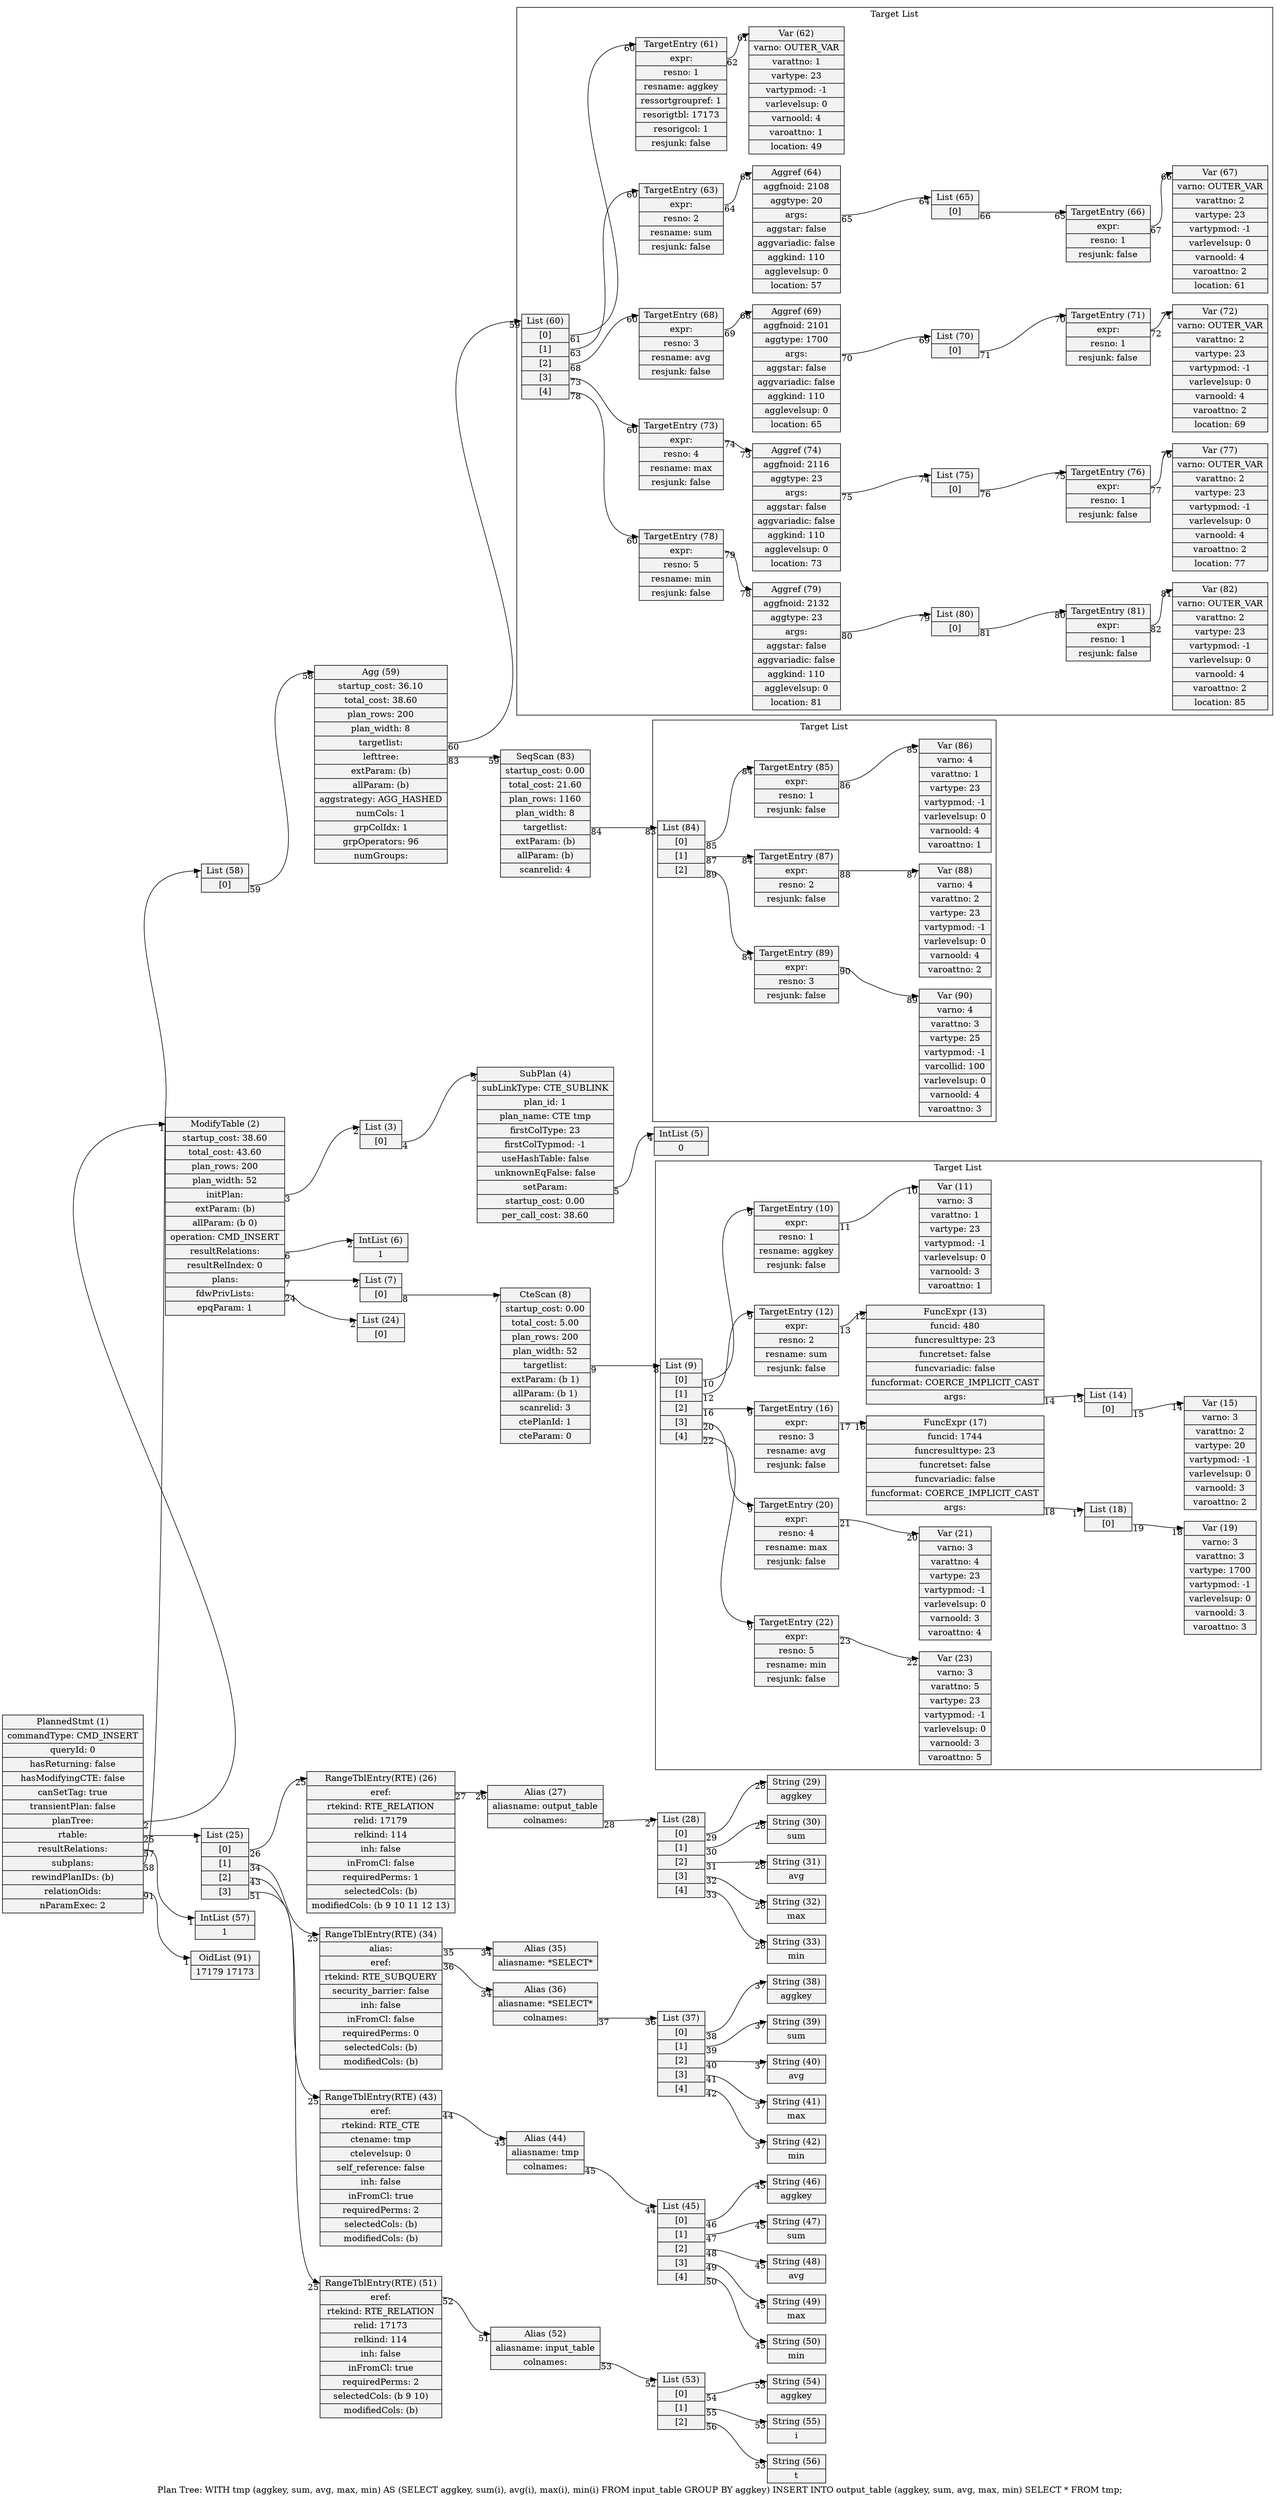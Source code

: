 digraph {
graph [rankdir = "LR", label = "Plan Tree: WITH tmp (aggkey, sum, avg, max, min) AS (SELECT aggkey, sum(i), avg(i), max(i), min(i) FROM input_table GROUP BY aggkey) INSERT INTO output_table (aggkey, sum, avg, max, min) SELECT * FROM tmp;"]
node  [shape=record,style=filled,fillcolor=gray95]
edge  [arrowtail=empty]
27[label = "<head> Alias (27)|aliasname: output_table|<colnames> colnames: "]
29[label = "<head> String (29)|aggkey"]
28[label = "<head> List (28)|<1> [0]|<2> [1]|<3> [2]|<4> [3]|<5> [4]"]
30[label = "<head> String (30)|sum"]
31[label = "<head> String (31)|avg"]
32[label = "<head> String (32)|max"]
33[label = "<head> String (33)|min"]
35[label = "<head> Alias (35)|aliasname: *SELECT*"]
36[label = "<head> Alias (36)|aliasname: *SELECT*|<colnames> colnames: "]
38[label = "<head> String (38)|aggkey"]
37[label = "<head> List (37)|<1> [0]|<2> [1]|<3> [2]|<4> [3]|<5> [4]"]
39[label = "<head> String (39)|sum"]
40[label = "<head> String (40)|avg"]
41[label = "<head> String (41)|max"]
42[label = "<head> String (42)|min"]
52[label = "<head> Alias (52)|aliasname: input_table|<colnames> colnames: "]
53[label = "<head> List (53)|<1> [0]|<2> [1]|<3> [2]"]
54[label = "<head> String (54)|aggkey"]
55[label = "<head> String (55)|i"]
56[label = "<head> String (56)|t"]
83[label = "<head> SeqScan (83)|startup_cost: 0.00|total_cost: 21.60|plan_rows: 1160|plan_width: 8|<targetlist> targetlist: |extParam: (b)|allParam: (b)|scanrelid: 4"]
59[label = "<head> Agg (59)|startup_cost: 36.10|total_cost: 38.60|plan_rows: 200|plan_width: 8|<targetlist> targetlist: |<lefttree> lefttree: |extParam: (b)|allParam: (b)|aggstrategy: AGG_HASHED|numCols: 1|grpColIdx: 1|grpOperators: 96|numGroups: "]
4[label = "<head> SubPlan (4)|subLinkType: CTE_SUBLINK|plan_id: 1|plan_name: CTE tmp|firstColType: 23|firstColTypmod: -1|useHashTable: false|unknownEqFalse: false|<setParam> setParam: |startup_cost: 0.00|per_call_cost: 38.60"]
5[label = "<head> IntList (5)|0 "]
58[label = "<head> List (58)|<1> [0]"]
3[label = "<head> List (3)|<1> [0]"]
44[label = "<head> Alias (44)|aliasname: tmp|<colnames> colnames: "]
45[label = "<head> List (45)|<1> [0]|<2> [1]|<3> [2]|<4> [3]|<5> [4]"]
46[label = "<head> String (46)|aggkey"]
47[label = "<head> String (47)|sum"]
48[label = "<head> String (48)|avg"]
49[label = "<head> String (49)|max"]
50[label = "<head> String (50)|min"]
8[label = "<head> CteScan (8)|startup_cost: 0.00|total_cost: 5.00|plan_rows: 200|plan_width: 52|<targetlist> targetlist: |extParam: (b 1)|allParam: (b 1)|scanrelid: 3|ctePlanId: 1|cteParam: 0"]
7[label = "<head> List (7)|<1> [0]"]
6[label = "<head> IntList (6)|1 "]
2[label = "<head> ModifyTable (2)|startup_cost: 38.60|total_cost: 43.60|plan_rows: 200|plan_width: 52|<initPlan> initPlan: |extParam: (b)|allParam: (b 0)|operation: CMD_INSERT|<resultRelations> resultRelations: |resultRelIndex: 0|<plans> plans: |<fdwPrivLists> fdwPrivLists: |epqParam: 1"]
24[label = "<head> List (24)|<1> [0]"]
26[label = "<head> RangeTblEntry(RTE) (26)|<eref> eref: |rtekind: RTE_RELATION|relid: 17179|relkind: 114|inh: false|inFromCl: false|requiredPerms: 1|selectedCols: (b)|modifiedCols: (b 9 10 11 12 13)"]
25[label = "<head> List (25)|<1> [0]|<2> [1]|<3> [2]|<4> [3]"]
91[label = "<head> OidList (91)|17179 17173 "]
34[label = "<head> RangeTblEntry(RTE) (34)|<alias> alias: |<eref> eref: |rtekind: RTE_SUBQUERY|security_barrier: false|inh: false|inFromCl: false|requiredPerms: 0|selectedCols: (b)|modifiedCols: (b)"]
43[label = "<head> RangeTblEntry(RTE) (43)|<eref> eref: |rtekind: RTE_CTE|ctename: tmp|ctelevelsup: 0|self_reference: false|inh: false|inFromCl: true|requiredPerms: 2|selectedCols: (b)|modifiedCols: (b)"]
57[label = "<head> IntList (57)|1 "]
51[label = "<head> RangeTblEntry(RTE) (51)|<eref> eref: |rtekind: RTE_RELATION|relid: 17173|relkind: 114|inh: false|inFromCl: true|requiredPerms: 2|selectedCols: (b 9 10)|modifiedCols: (b)"]
1[label = "<head> PlannedStmt (1)|commandType: CMD_INSERT|queryId: 0|hasReturning: false|hasModifyingCTE: false|canSetTag: true|transientPlan: false|<planTree> planTree: |<rtable> rtable: |<resultRelations> resultRelations: |<subplans> subplans: |rewindPlanIDs: (b)|<relationOids> relationOids: |nParamExec: 2"]

27:colnames -> 28:head [headlabel = "27", taillabel = "28"]
28:1 -> 29:head [headlabel = "28", taillabel = "29"]
28:2 -> 30:head [headlabel = "28", taillabel = "30"]
28:3 -> 31:head [headlabel = "28", taillabel = "31"]
28:4 -> 32:head [headlabel = "28", taillabel = "32"]
28:5 -> 33:head [headlabel = "28", taillabel = "33"]
36:colnames -> 37:head [headlabel = "36", taillabel = "37"]
37:1 -> 38:head [headlabel = "37", taillabel = "38"]
37:2 -> 39:head [headlabel = "37", taillabel = "39"]
37:3 -> 40:head [headlabel = "37", taillabel = "40"]
37:4 -> 41:head [headlabel = "37", taillabel = "41"]
37:5 -> 42:head [headlabel = "37", taillabel = "42"]
52:colnames -> 53:head [headlabel = "52", taillabel = "53"]
53:1 -> 54:head [headlabel = "53", taillabel = "54"]
53:2 -> 55:head [headlabel = "53", taillabel = "55"]
53:3 -> 56:head [headlabel = "53", taillabel = "56"]
83:targetlist -> 84:head [headlabel = "83", taillabel = "84"]
59:lefttree -> 83:head [headlabel = "59", taillabel = "83"]
59:targetlist -> 60:head [headlabel = "59", taillabel = "60"]
4:setParam -> 5:head [headlabel = "4", taillabel = "5"]
58:1 -> 59:head [headlabel = "58", taillabel = "59"]
3:1 -> 4:head [headlabel = "3", taillabel = "4"]
44:colnames -> 45:head [headlabel = "44", taillabel = "45"]
45:1 -> 46:head [headlabel = "45", taillabel = "46"]
45:2 -> 47:head [headlabel = "45", taillabel = "47"]
45:3 -> 48:head [headlabel = "45", taillabel = "48"]
45:4 -> 49:head [headlabel = "45", taillabel = "49"]
45:5 -> 50:head [headlabel = "45", taillabel = "50"]
8:targetlist -> 9:head [headlabel = "8", taillabel = "9"]
7:1 -> 8:head [headlabel = "7", taillabel = "8"]
2:initPlan -> 3:head [headlabel = "2", taillabel = "3"]
2:plans -> 7:head [headlabel = "2", taillabel = "7"]
2:resultRelations -> 6:head [headlabel = "2", taillabel = "6"]
2:fdwPrivLists -> 24:head [headlabel = "2", taillabel = "24"]
26:eref -> 27:head [headlabel = "26", taillabel = "27"]
25:1 -> 26:head [headlabel = "25", taillabel = "26"]
25:2 -> 34:head [headlabel = "25", taillabel = "34"]
25:3 -> 43:head [headlabel = "25", taillabel = "43"]
25:4 -> 51:head [headlabel = "25", taillabel = "51"]
34:alias -> 35:head [headlabel = "34", taillabel = "35"]
34:eref -> 36:head [headlabel = "34", taillabel = "36"]
43:eref -> 44:head [headlabel = "43", taillabel = "44"]
51:eref -> 52:head [headlabel = "51", taillabel = "52"]
1:subplans -> 58:head [headlabel = "1", taillabel = "58"]
1:planTree -> 2:head [headlabel = "1", taillabel = "2"]
1:rtable -> 25:head [headlabel = "1", taillabel = "25"]
1:relationOids -> 91:head [headlabel = "1", taillabel = "91"]
1:resultRelations -> 57:head [headlabel = "1", taillabel = "57"]

subgraph cluster_0 {
	label = "Target List";
	10[label = "<head> TargetEntry (10)|<expr> expr: |resno: 1|resname: aggkey|resjunk: false"]
	11[label = "<head> Var (11)|varno: 3|varattno: 1|vartype: 23|vartypmod: -1|varlevelsup: 0|varnoold: 3|varoattno: 1"]
	12[label = "<head> TargetEntry (12)|<expr> expr: |resno: 2|resname: sum|resjunk: false"]
	15[label = "<head> Var (15)|varno: 3|varattno: 2|vartype: 20|vartypmod: -1|varlevelsup: 0|varnoold: 3|varoattno: 2"]
	14[label = "<head> List (14)|<1> [0]"]
	13[label = "<head> FuncExpr (13)|funcid: 480|funcresulttype: 23|funcretset: false|funcvariadic: false|funcformat: COERCE_IMPLICIT_CAST|<args> args: "]
	16[label = "<head> TargetEntry (16)|<expr> expr: |resno: 3|resname: avg|resjunk: false"]
	19[label = "<head> Var (19)|varno: 3|varattno: 3|vartype: 1700|vartypmod: -1|varlevelsup: 0|varnoold: 3|varoattno: 3"]
	18[label = "<head> List (18)|<1> [0]"]
	17[label = "<head> FuncExpr (17)|funcid: 1744|funcresulttype: 23|funcretset: false|funcvariadic: false|funcformat: COERCE_IMPLICIT_CAST|<args> args: "]
	20[label = "<head> TargetEntry (20)|<expr> expr: |resno: 4|resname: max|resjunk: false"]
	21[label = "<head> Var (21)|varno: 3|varattno: 4|vartype: 23|vartypmod: -1|varlevelsup: 0|varnoold: 3|varoattno: 4"]
	22[label = "<head> TargetEntry (22)|<expr> expr: |resno: 5|resname: min|resjunk: false"]
	23[label = "<head> Var (23)|varno: 3|varattno: 5|vartype: 23|vartypmod: -1|varlevelsup: 0|varnoold: 3|varoattno: 5"]
	9[label = "<head> List (9)|<1> [0]|<2> [1]|<3> [2]|<4> [3]|<5> [4]"]

	10:expr -> 11:head [headlabel = "10", taillabel = "11"]
	12:expr -> 13:head [headlabel = "12", taillabel = "13"]
	14:1 -> 15:head [headlabel = "14", taillabel = "15"]
	13:args -> 14:head [headlabel = "13", taillabel = "14"]
	16:expr -> 17:head [headlabel = "16", taillabel = "17"]
	18:1 -> 19:head [headlabel = "18", taillabel = "19"]
	17:args -> 18:head [headlabel = "17", taillabel = "18"]
	20:expr -> 21:head [headlabel = "20", taillabel = "21"]
	22:expr -> 23:head [headlabel = "22", taillabel = "23"]
	9:1 -> 10:head [headlabel = "9", taillabel = "10"]
	9:2 -> 12:head [headlabel = "9", taillabel = "12"]
	9:3 -> 16:head [headlabel = "9", taillabel = "16"]
	9:4 -> 20:head [headlabel = "9", taillabel = "20"]
	9:5 -> 22:head [headlabel = "9", taillabel = "22"]
}

subgraph cluster_1 {
	label = "Target List";
	62[label = "<head> Var (62)|varno: OUTER_VAR|varattno: 1|vartype: 23|vartypmod: -1|varlevelsup: 0|varnoold: 4|varoattno: 1|location: 49"]
	61[label = "<head> TargetEntry (61)|<expr> expr: |resno: 1|resname: aggkey|ressortgroupref: 1|resorigtbl: 17173|resorigcol: 1|resjunk: false"]
	60[label = "<head> List (60)|<1> [0]|<2> [1]|<3> [2]|<4> [3]|<5> [4]"]
	64[label = "<head> Aggref (64)|aggfnoid: 2108|aggtype: 20|<args> args: |aggstar: false|aggvariadic: false|aggkind: 110|agglevelsup: 0|location: 57"]
	66[label = "<head> TargetEntry (66)|<expr> expr: |resno: 1|resjunk: false"]
	67[label = "<head> Var (67)|varno: OUTER_VAR|varattno: 2|vartype: 23|vartypmod: -1|varlevelsup: 0|varnoold: 4|varoattno: 2|location: 61"]
	65[label = "<head> List (65)|<1> [0]"]
	63[label = "<head> TargetEntry (63)|<expr> expr: |resno: 2|resname: sum|resjunk: false"]
	69[label = "<head> Aggref (69)|aggfnoid: 2101|aggtype: 1700|<args> args: |aggstar: false|aggvariadic: false|aggkind: 110|agglevelsup: 0|location: 65"]
	71[label = "<head> TargetEntry (71)|<expr> expr: |resno: 1|resjunk: false"]
	72[label = "<head> Var (72)|varno: OUTER_VAR|varattno: 2|vartype: 23|vartypmod: -1|varlevelsup: 0|varnoold: 4|varoattno: 2|location: 69"]
	70[label = "<head> List (70)|<1> [0]"]
	68[label = "<head> TargetEntry (68)|<expr> expr: |resno: 3|resname: avg|resjunk: false"]
	74[label = "<head> Aggref (74)|aggfnoid: 2116|aggtype: 23|<args> args: |aggstar: false|aggvariadic: false|aggkind: 110|agglevelsup: 0|location: 73"]
	76[label = "<head> TargetEntry (76)|<expr> expr: |resno: 1|resjunk: false"]
	77[label = "<head> Var (77)|varno: OUTER_VAR|varattno: 2|vartype: 23|vartypmod: -1|varlevelsup: 0|varnoold: 4|varoattno: 2|location: 77"]
	75[label = "<head> List (75)|<1> [0]"]
	73[label = "<head> TargetEntry (73)|<expr> expr: |resno: 4|resname: max|resjunk: false"]
	79[label = "<head> Aggref (79)|aggfnoid: 2132|aggtype: 23|<args> args: |aggstar: false|aggvariadic: false|aggkind: 110|agglevelsup: 0|location: 81"]
	81[label = "<head> TargetEntry (81)|<expr> expr: |resno: 1|resjunk: false"]
	82[label = "<head> Var (82)|varno: OUTER_VAR|varattno: 2|vartype: 23|vartypmod: -1|varlevelsup: 0|varnoold: 4|varoattno: 2|location: 85"]
	80[label = "<head> List (80)|<1> [0]"]
	78[label = "<head> TargetEntry (78)|<expr> expr: |resno: 5|resname: min|resjunk: false"]

	61:expr -> 62:head [headlabel = "61", taillabel = "62"]
	60:1 -> 61:head [headlabel = "60", taillabel = "61"]
	60:2 -> 63:head [headlabel = "60", taillabel = "63"]
	60:3 -> 68:head [headlabel = "60", taillabel = "68"]
	60:4 -> 73:head [headlabel = "60", taillabel = "73"]
	60:5 -> 78:head [headlabel = "60", taillabel = "78"]
	64:args -> 65:head [headlabel = "64", taillabel = "65"]
	66:expr -> 67:head [headlabel = "66", taillabel = "67"]
	65:1 -> 66:head [headlabel = "65", taillabel = "66"]
	63:expr -> 64:head [headlabel = "63", taillabel = "64"]
	69:args -> 70:head [headlabel = "69", taillabel = "70"]
	71:expr -> 72:head [headlabel = "71", taillabel = "72"]
	70:1 -> 71:head [headlabel = "70", taillabel = "71"]
	68:expr -> 69:head [headlabel = "68", taillabel = "69"]
	74:args -> 75:head [headlabel = "74", taillabel = "75"]
	76:expr -> 77:head [headlabel = "76", taillabel = "77"]
	75:1 -> 76:head [headlabel = "75", taillabel = "76"]
	73:expr -> 74:head [headlabel = "73", taillabel = "74"]
	79:args -> 80:head [headlabel = "79", taillabel = "80"]
	81:expr -> 82:head [headlabel = "81", taillabel = "82"]
	80:1 -> 81:head [headlabel = "80", taillabel = "81"]
	78:expr -> 79:head [headlabel = "78", taillabel = "79"]
}

subgraph cluster_2 {
	label = "Target List";
	85[label = "<head> TargetEntry (85)|<expr> expr: |resno: 1|resjunk: false"]
	86[label = "<head> Var (86)|varno: 4|varattno: 1|vartype: 23|vartypmod: -1|varlevelsup: 0|varnoold: 4|varoattno: 1"]
	84[label = "<head> List (84)|<1> [0]|<2> [1]|<3> [2]"]
	87[label = "<head> TargetEntry (87)|<expr> expr: |resno: 2|resjunk: false"]
	88[label = "<head> Var (88)|varno: 4|varattno: 2|vartype: 23|vartypmod: -1|varlevelsup: 0|varnoold: 4|varoattno: 2"]
	89[label = "<head> TargetEntry (89)|<expr> expr: |resno: 3|resjunk: false"]
	90[label = "<head> Var (90)|varno: 4|varattno: 3|vartype: 25|vartypmod: -1|varcollid: 100|varlevelsup: 0|varnoold: 4|varoattno: 3"]

	85:expr -> 86:head [headlabel = "85", taillabel = "86"]
	84:1 -> 85:head [headlabel = "84", taillabel = "85"]
	84:2 -> 87:head [headlabel = "84", taillabel = "87"]
	84:3 -> 89:head [headlabel = "84", taillabel = "89"]
	87:expr -> 88:head [headlabel = "87", taillabel = "88"]
	89:expr -> 90:head [headlabel = "89", taillabel = "90"]
}

}

